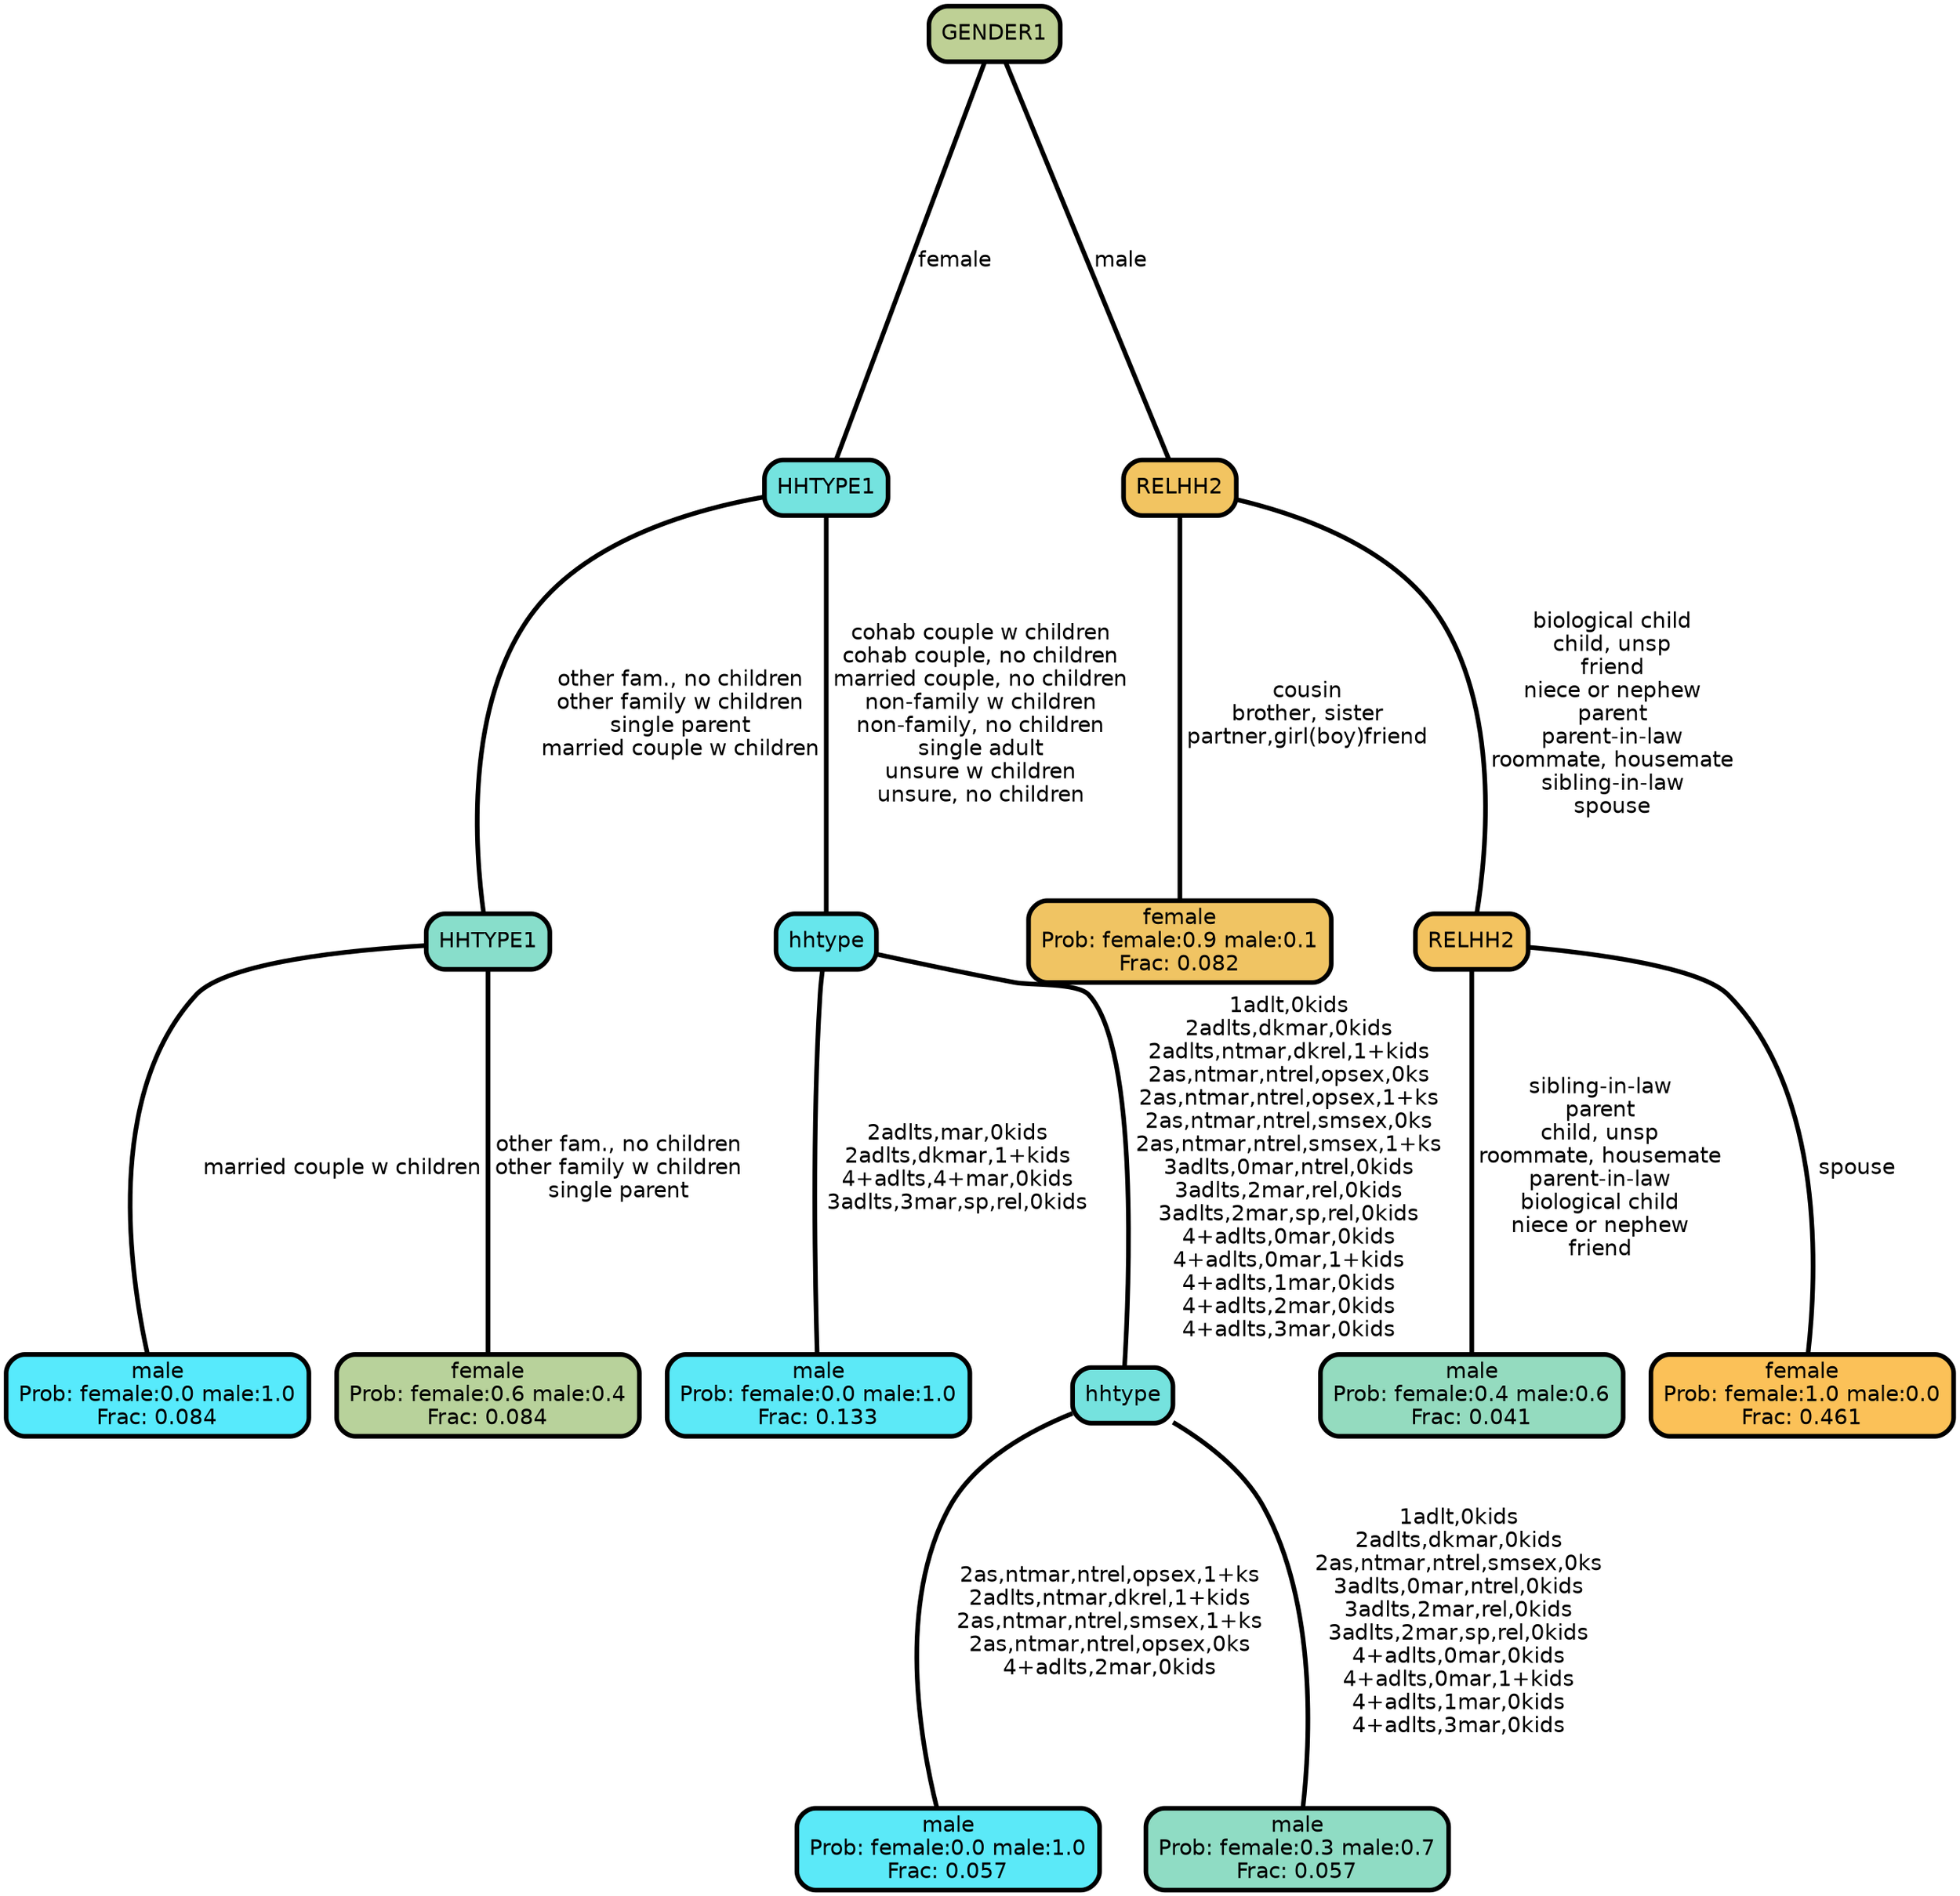 graph Tree {
node [shape=box, style="filled, rounded",color="black",penwidth="3",fontcolor="black",                 fontname=helvetica] ;
graph [ranksep="0 equally", splines=straight,                 bgcolor=transparent, dpi=200] ;
edge [fontname=helvetica, color=black] ;
0 [label="male
Prob: female:0.0 male:1.0
Frac: 0.084", fillcolor="#57eafc"] ;
1 [label="HHTYPE1", fillcolor="#88decb"] ;
2 [label="female
Prob: female:0.6 male:0.4
Frac: 0.084", fillcolor="#b8d29b"] ;
3 [label="HHTYPE1", fillcolor="#74e3df"] ;
4 [label="male
Prob: female:0.0 male:1.0
Frac: 0.133", fillcolor="#5ce9f7"] ;
5 [label="hhtype", fillcolor="#67e6ec"] ;
6 [label="male
Prob: female:0.0 male:1.0
Frac: 0.057", fillcolor="#5be9f8"] ;
7 [label="hhtype", fillcolor="#75e2de"] ;
8 [label="male
Prob: female:0.3 male:0.7
Frac: 0.057", fillcolor="#8fdcc4"] ;
9 [label="GENDER1", fillcolor="#bed095"] ;
10 [label="female
Prob: female:0.9 male:0.1
Frac: 0.082", fillcolor="#f0c463"] ;
11 [label="RELHH2", fillcolor="#f2c461"] ;
12 [label="male
Prob: female:0.4 male:0.6
Frac: 0.041", fillcolor="#94dbbf"] ;
13 [label="RELHH2", fillcolor="#f3c360"] ;
14 [label="female
Prob: female:1.0 male:0.0
Frac: 0.461", fillcolor="#fbc158"] ;
1 -- 0 [label=" married couple w children",penwidth=3] ;
1 -- 2 [label=" other fam., no children\n other family w children\n single parent",penwidth=3] ;
3 -- 1 [label=" other fam., no children\n other family w children\n single parent\n married couple w children",penwidth=3] ;
3 -- 5 [label=" cohab couple w children\n cohab couple, no children\n married couple, no children\n non-family w children\n non-family, no children\n single adult\n unsure w children\n unsure, no children",penwidth=3] ;
5 -- 4 [label=" 2adlts,mar,0kids\n 2adlts,dkmar,1+kids\n 4+adlts,4+mar,0kids\n 3adlts,3mar,sp,rel,0kids",penwidth=3] ;
5 -- 7 [label=" 1adlt,0kids\n 2adlts,dkmar,0kids\n 2adlts,ntmar,dkrel,1+kids\n 2as,ntmar,ntrel,opsex,0ks\n 2as,ntmar,ntrel,opsex,1+ks\n 2as,ntmar,ntrel,smsex,0ks\n 2as,ntmar,ntrel,smsex,1+ks\n 3adlts,0mar,ntrel,0kids\n 3adlts,2mar,rel,0kids\n 3adlts,2mar,sp,rel,0kids\n 4+adlts,0mar,0kids\n 4+adlts,0mar,1+kids\n 4+adlts,1mar,0kids\n 4+adlts,2mar,0kids\n 4+adlts,3mar,0kids",penwidth=3] ;
7 -- 6 [label=" 2as,ntmar,ntrel,opsex,1+ks\n 2adlts,ntmar,dkrel,1+kids\n 2as,ntmar,ntrel,smsex,1+ks\n 2as,ntmar,ntrel,opsex,0ks\n 4+adlts,2mar,0kids",penwidth=3] ;
7 -- 8 [label=" 1adlt,0kids\n 2adlts,dkmar,0kids\n 2as,ntmar,ntrel,smsex,0ks\n 3adlts,0mar,ntrel,0kids\n 3adlts,2mar,rel,0kids\n 3adlts,2mar,sp,rel,0kids\n 4+adlts,0mar,0kids\n 4+adlts,0mar,1+kids\n 4+adlts,1mar,0kids\n 4+adlts,3mar,0kids",penwidth=3] ;
9 -- 3 [label=" female",penwidth=3] ;
9 -- 11 [label=" male",penwidth=3] ;
11 -- 10 [label=" cousin\n brother, sister\n partner,girl(boy)friend",penwidth=3] ;
11 -- 13 [label=" biological child\n child, unsp\n friend\n niece or nephew\n parent\n parent-in-law\n roommate, housemate\n sibling-in-law\n spouse",penwidth=3] ;
13 -- 12 [label=" sibling-in-law\n parent\n child, unsp\n roommate, housemate\n parent-in-law\n biological child\n niece or nephew\n friend",penwidth=3] ;
13 -- 14 [label=" spouse",penwidth=3] ;
{rank = same;}}